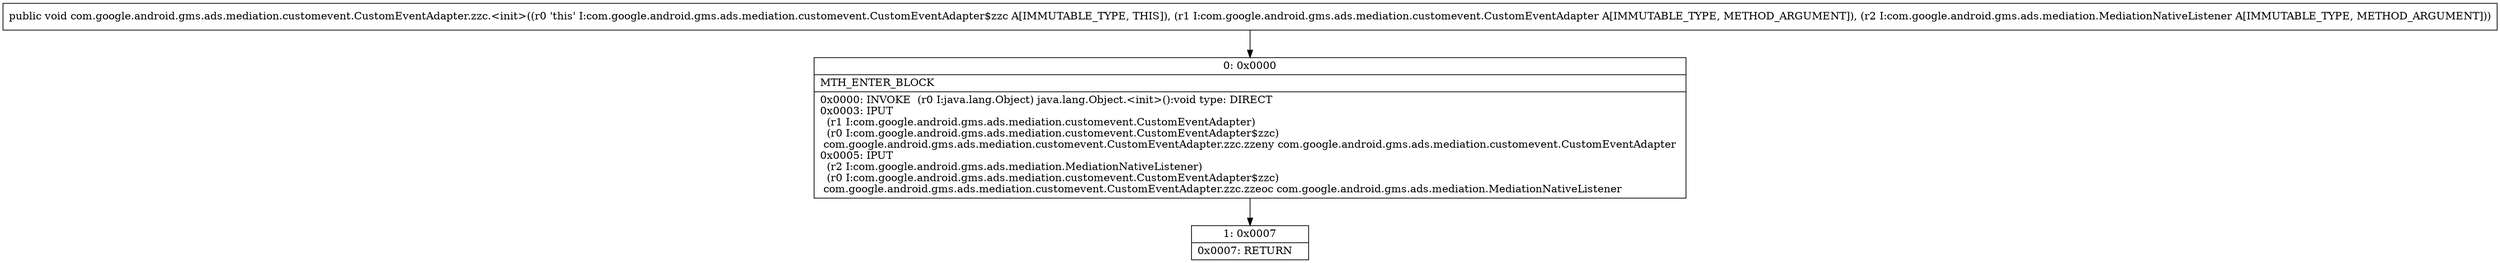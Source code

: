 digraph "CFG forcom.google.android.gms.ads.mediation.customevent.CustomEventAdapter.zzc.\<init\>(Lcom\/google\/android\/gms\/ads\/mediation\/customevent\/CustomEventAdapter;Lcom\/google\/android\/gms\/ads\/mediation\/MediationNativeListener;)V" {
Node_0 [shape=record,label="{0\:\ 0x0000|MTH_ENTER_BLOCK\l|0x0000: INVOKE  (r0 I:java.lang.Object) java.lang.Object.\<init\>():void type: DIRECT \l0x0003: IPUT  \l  (r1 I:com.google.android.gms.ads.mediation.customevent.CustomEventAdapter)\l  (r0 I:com.google.android.gms.ads.mediation.customevent.CustomEventAdapter$zzc)\l com.google.android.gms.ads.mediation.customevent.CustomEventAdapter.zzc.zzeny com.google.android.gms.ads.mediation.customevent.CustomEventAdapter \l0x0005: IPUT  \l  (r2 I:com.google.android.gms.ads.mediation.MediationNativeListener)\l  (r0 I:com.google.android.gms.ads.mediation.customevent.CustomEventAdapter$zzc)\l com.google.android.gms.ads.mediation.customevent.CustomEventAdapter.zzc.zzeoc com.google.android.gms.ads.mediation.MediationNativeListener \l}"];
Node_1 [shape=record,label="{1\:\ 0x0007|0x0007: RETURN   \l}"];
MethodNode[shape=record,label="{public void com.google.android.gms.ads.mediation.customevent.CustomEventAdapter.zzc.\<init\>((r0 'this' I:com.google.android.gms.ads.mediation.customevent.CustomEventAdapter$zzc A[IMMUTABLE_TYPE, THIS]), (r1 I:com.google.android.gms.ads.mediation.customevent.CustomEventAdapter A[IMMUTABLE_TYPE, METHOD_ARGUMENT]), (r2 I:com.google.android.gms.ads.mediation.MediationNativeListener A[IMMUTABLE_TYPE, METHOD_ARGUMENT])) }"];
MethodNode -> Node_0;
Node_0 -> Node_1;
}

